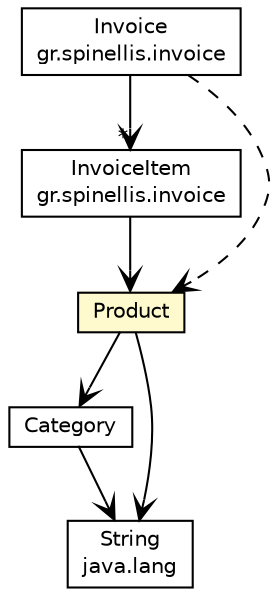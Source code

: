 #!/usr/local/bin/dot
#
# Class diagram 
# Generated by UMLGraph version 281411 (http://www.spinellis.gr/umlgraph/)
#

digraph G {
graph [fontnames="svg"]
edge [fontname="Helvetica",fontsize=10,labelfontname="Helvetica",labelfontsize=10,color="black"];
node [fontname="Helvetica",fontcolor="black",fontsize=10,shape=plaintext,margin=0,width=0,height=0];
nodesep=0.25;
ranksep=0.5;
// gr.spinellis.invoice.InvoiceItem
c57 [label=<<table title="gr.spinellis.invoice.InvoiceItem" border="0" cellborder="1" cellspacing="0" cellpadding="2" href="../invoice/InvoiceItem.html" target="_parent"><tr><td><table border="0" cellspacing="0" cellpadding="1"><tr><td align="center" balign="center"> InvoiceItem </td></tr><tr><td align="center" balign="center"> gr.spinellis.invoice </td></tr></table></td></tr></table>>, URL="../invoice/InvoiceItem.html"];
// gr.spinellis.invoice.Invoice
c58 [label=<<table title="gr.spinellis.invoice.Invoice" border="0" cellborder="1" cellspacing="0" cellpadding="2" href="../invoice/Invoice.html" target="_parent"><tr><td><table border="0" cellspacing="0" cellpadding="1"><tr><td align="center" balign="center"> Invoice </td></tr><tr><td align="center" balign="center"> gr.spinellis.invoice </td></tr></table></td></tr></table>>, URL="../invoice/Invoice.html"];
// gr.spinellis.product.Product
c59 [label=<<table title="gr.spinellis.product.Product" border="0" cellborder="1" cellspacing="0" cellpadding="2" bgcolor="lemonChiffon" href="Product.html" target="_parent"><tr><td><table border="0" cellspacing="0" cellpadding="1"><tr><td align="center" balign="center"> Product </td></tr></table></td></tr></table>>, URL="Product.html"];
// gr.spinellis.product.Category
c60 [label=<<table title="gr.spinellis.product.Category" border="0" cellborder="1" cellspacing="0" cellpadding="2" href="Category.html" target="_parent"><tr><td><table border="0" cellspacing="0" cellpadding="1"><tr><td align="center" balign="center"> Category </td></tr></table></td></tr></table>>, URL="Category.html"];
// gr.spinellis.invoice.InvoiceItem navassoc gr.spinellis.product.Product
c57 -> c59 [arrowhead=open,weight=1];
// gr.spinellis.invoice.Invoice navassoc gr.spinellis.invoice.InvoiceItem
c58 -> c57 [arrowhead=open,weight=1,headlabel="*"];
// gr.spinellis.product.Product navassoc java.lang.String
c59 -> c61 [arrowhead=open,weight=1];
// gr.spinellis.product.Product navassoc gr.spinellis.product.Category
c59 -> c60 [arrowhead=open,weight=1];
// gr.spinellis.product.Category navassoc java.lang.String
c60 -> c61 [arrowhead=open,weight=1];
// gr.spinellis.invoice.Invoice depend gr.spinellis.product.Product
c58 -> c59 [arrowhead=open,style=dashed,weight=0];
// java.lang.String
c61 [label=<<table title="java.lang.String" border="0" cellborder="1" cellspacing="0" cellpadding="2" href="http://docs.oracle.com/javase/7/docs/api/java/lang/String.html" target="_parent"><tr><td><table border="0" cellspacing="0" cellpadding="1"><tr><td align="center" balign="center"> String </td></tr><tr><td align="center" balign="center"> java.lang </td></tr></table></td></tr></table>>, URL="http://docs.oracle.com/javase/7/docs/api/java/lang/String.html"];
}

